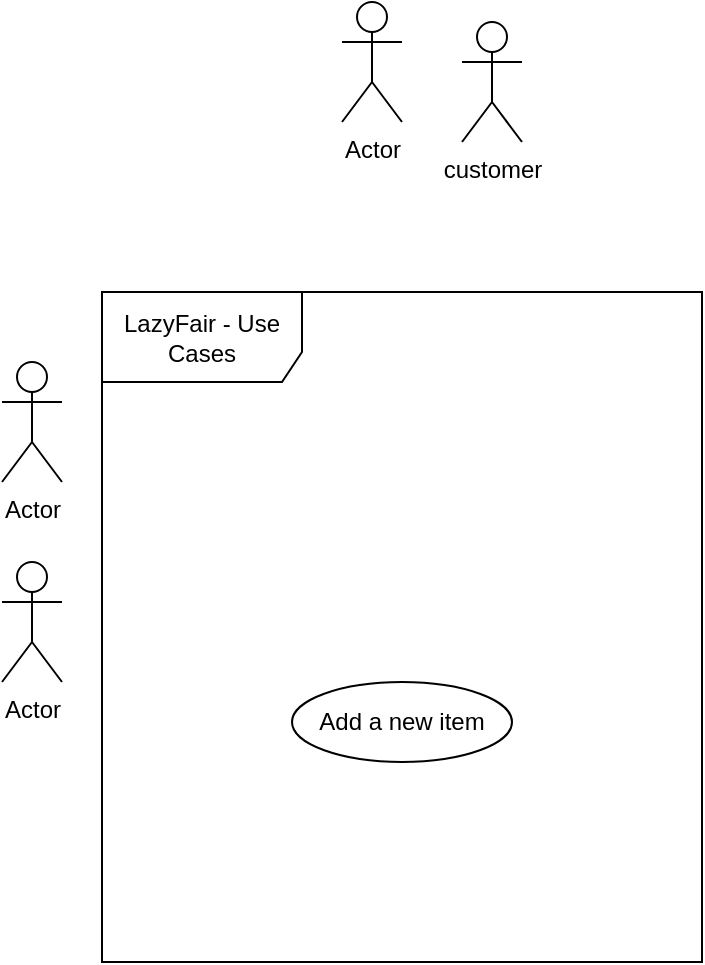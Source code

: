 <mxfile version="26.1.0">
  <diagram name="Page-1" id="ibz8DViMXlBaN--OkZIH">
    <mxGraphModel dx="559" dy="266" grid="1" gridSize="10" guides="1" tooltips="1" connect="1" arrows="1" fold="1" page="1" pageScale="1" pageWidth="827" pageHeight="1169" math="0" shadow="0">
      <root>
        <mxCell id="0" />
        <mxCell id="1" parent="0" />
        <mxCell id="_XBzUMFML2Rze1ofL4g2-1" value="Actor" style="shape=umlActor;verticalLabelPosition=bottom;verticalAlign=top;html=1;outlineConnect=0;" parent="1" vertex="1">
          <mxGeometry x="400" y="240" width="30" height="60" as="geometry" />
        </mxCell>
        <mxCell id="rD1ZoXlZe08rr5XbCh_b-1" value="LazyFair - Use Cases" style="shape=umlFrame;whiteSpace=wrap;html=1;pointerEvents=0;width=100;height=45;" parent="1" vertex="1">
          <mxGeometry x="280" y="385" width="300" height="335" as="geometry" />
        </mxCell>
        <mxCell id="cIRuV8Rj02czdqpQ5D3a-1" value="Add a new item" style="ellipse;whiteSpace=wrap;html=1;" vertex="1" parent="1">
          <mxGeometry x="375" y="580" width="110" height="40" as="geometry" />
        </mxCell>
        <mxCell id="txaai_4gPW6_CmIHSFoj-1" value="customer" style="shape=umlActor;verticalLabelPosition=bottom;verticalAlign=top;html=1;outlineConnect=0;" vertex="1" parent="1">
          <mxGeometry x="460" y="250" width="30" height="60" as="geometry" />
        </mxCell>
        <mxCell id="cIRuV8Rj02czdqpQ5D3a-2" value="Actor" style="shape=umlActor;verticalLabelPosition=bottom;verticalAlign=top;html=1;outlineConnect=0;" vertex="1" parent="1">
          <mxGeometry x="230" y="420" width="30" height="60" as="geometry" />
        </mxCell>
        <mxCell id="cIRuV8Rj02czdqpQ5D3a-3" value="Actor" style="shape=umlActor;verticalLabelPosition=bottom;verticalAlign=top;html=1;outlineConnect=0;" vertex="1" parent="1">
          <mxGeometry x="230" y="520" width="30" height="60" as="geometry" />
        </mxCell>
      </root>
    </mxGraphModel>
  </diagram>
</mxfile>
